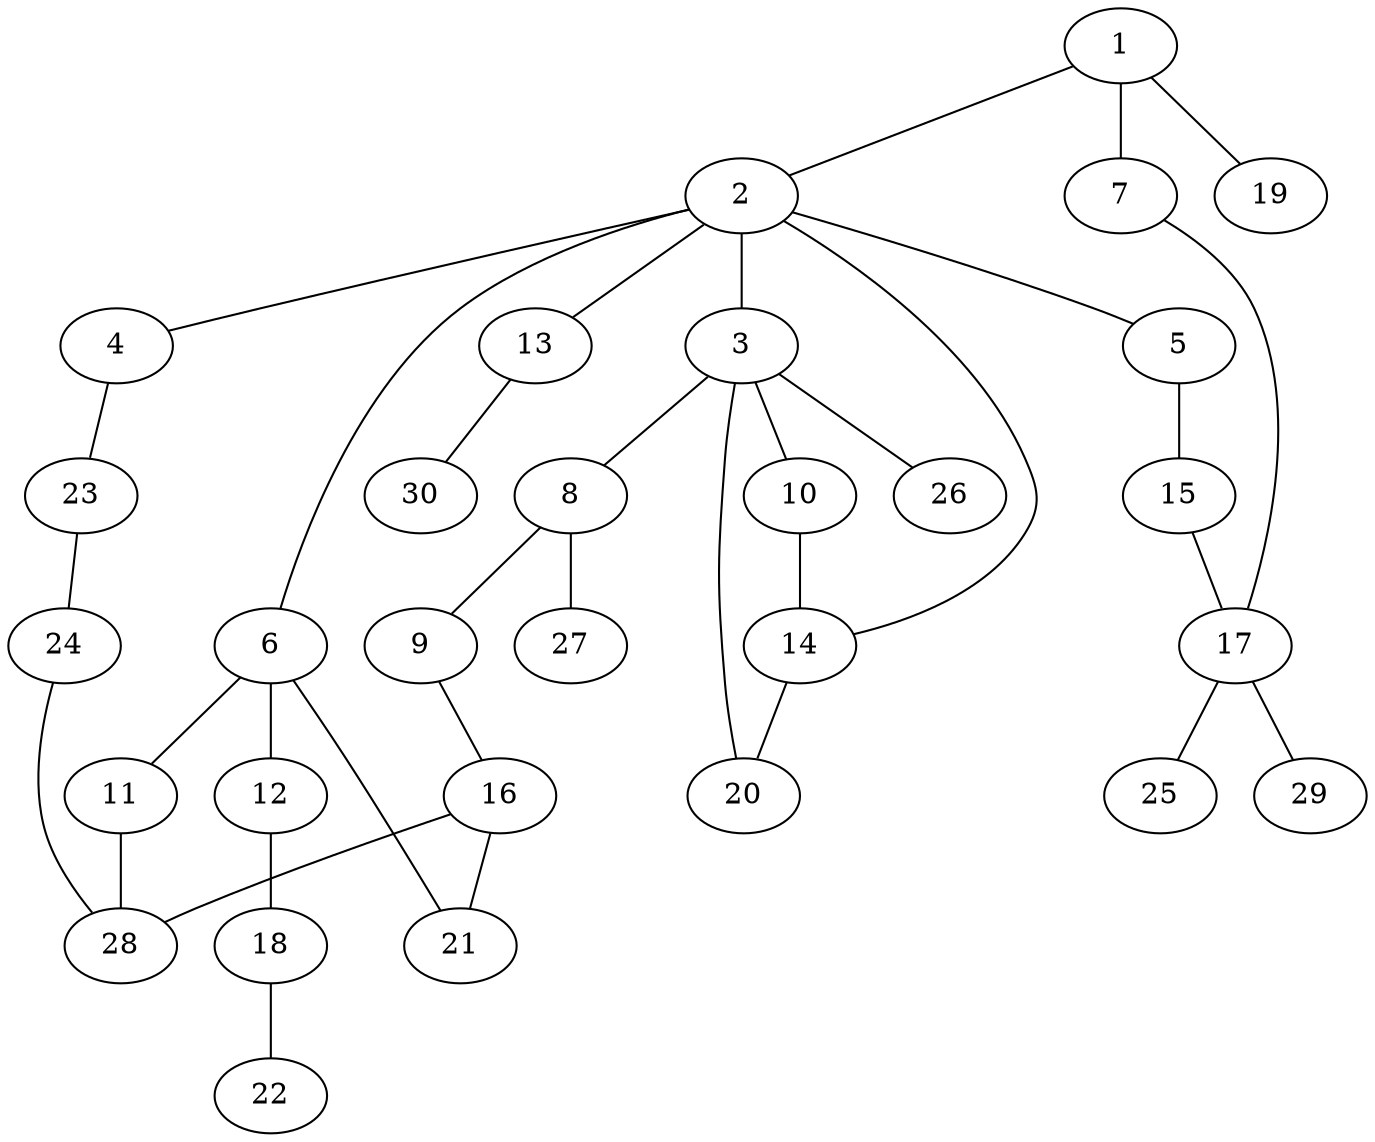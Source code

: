 graph graphname {1--2
1--7
1--19
2--3
2--4
2--5
2--6
2--13
2--14
3--8
3--10
3--20
3--26
4--23
5--15
6--11
6--12
6--21
7--17
8--9
8--27
9--16
10--14
11--28
12--18
13--30
14--20
15--17
16--21
16--28
17--25
17--29
18--22
23--24
24--28
}
